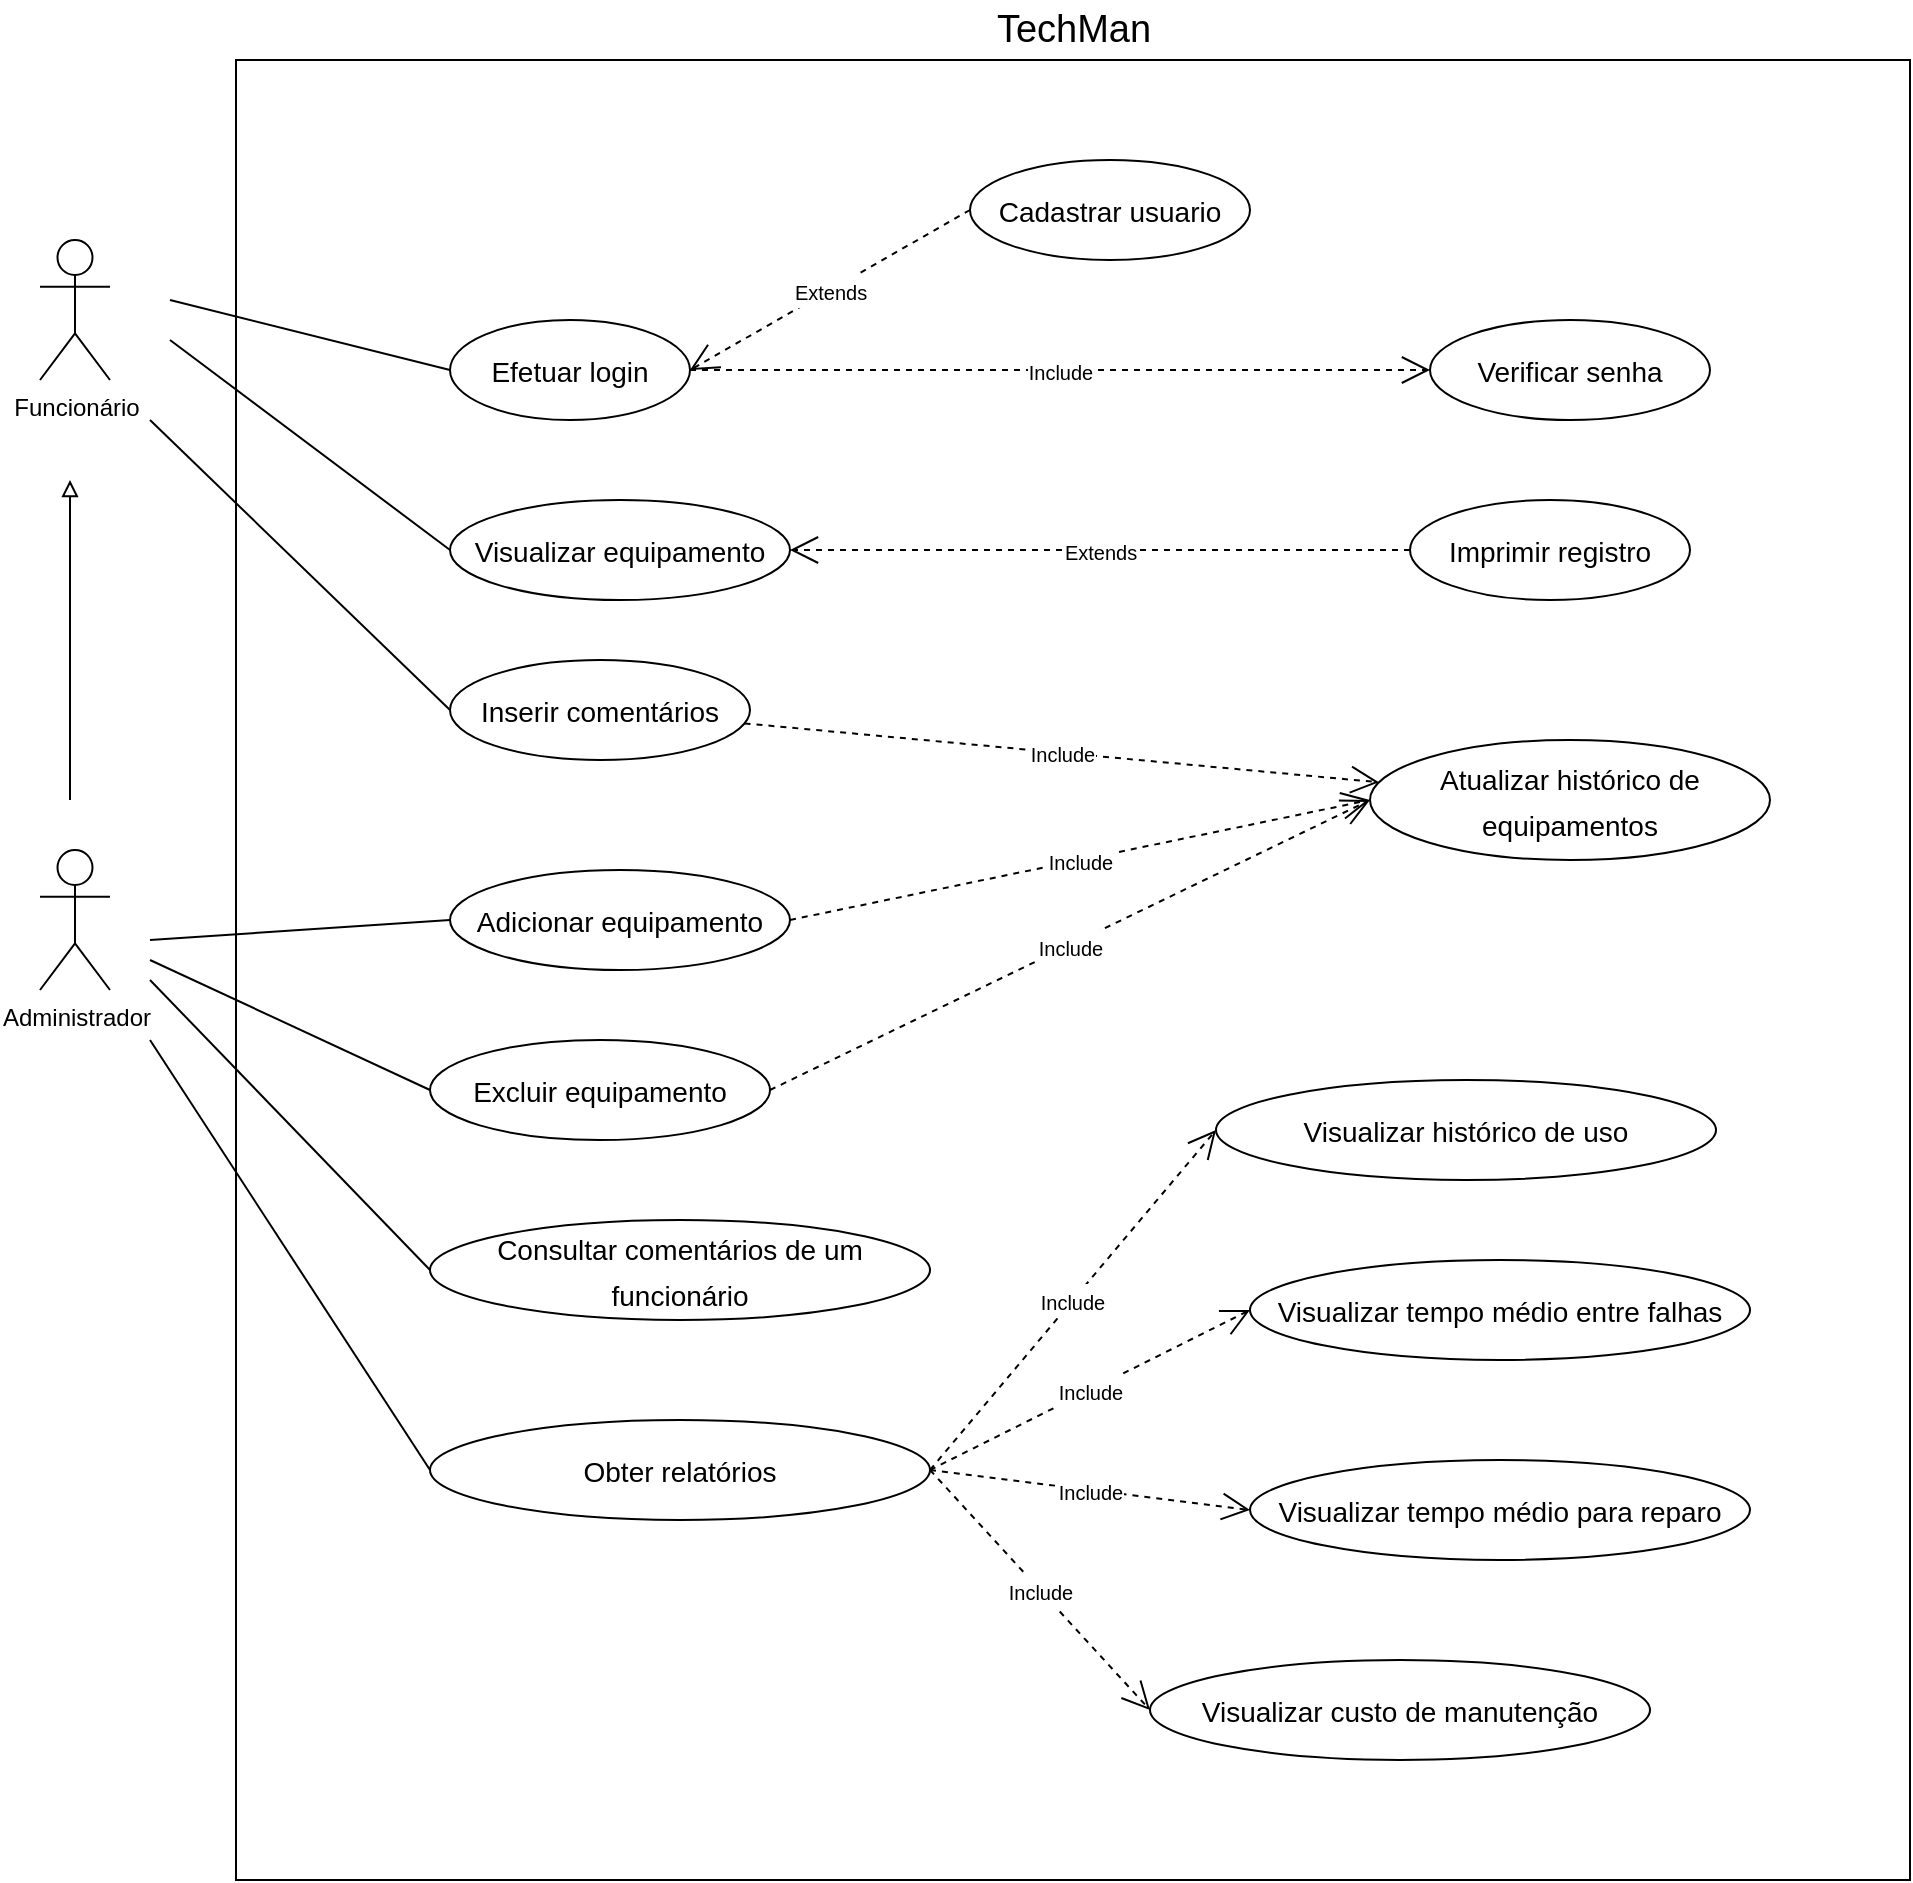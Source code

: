 <mxfile version="16.5.2" type="device" pages="2"><diagram id="4-6WVt4fWnLVPjEiX6wl" name="diagrama - casos de uso"><mxGraphModel dx="2605" dy="953" grid="1" gridSize="10" guides="1" tooltips="1" connect="1" arrows="1" fold="1" page="1" pageScale="1" pageWidth="827" pageHeight="1169" math="0" shadow="0"><root><mxCell id="0"/><mxCell id="1" parent="0"/><mxCell id="7yvtgF3fHlT8l9yutqpT-3" value="" style="rounded=0;whiteSpace=wrap;html=1;" parent="1" vertex="1"><mxGeometry x="63" y="120" width="837" height="910" as="geometry"/></mxCell><mxCell id="7yvtgF3fHlT8l9yutqpT-7" value="Funcionário" style="shape=umlActor;verticalLabelPosition=bottom;verticalAlign=top;html=1;outlineConnect=0;" parent="1" vertex="1"><mxGeometry x="-35" y="210" width="35" height="70" as="geometry"/></mxCell><mxCell id="7yvtgF3fHlT8l9yutqpT-9" value="&lt;font style=&quot;font-size: 19px&quot;&gt;TechMan&lt;/font&gt;" style="text;html=1;strokeColor=none;fillColor=none;align=center;verticalAlign=middle;whiteSpace=wrap;rounded=0;" parent="1" vertex="1"><mxGeometry x="451.5" y="90" width="60" height="30" as="geometry"/></mxCell><mxCell id="7yvtgF3fHlT8l9yutqpT-16" value="&lt;font style=&quot;font-size: 14px&quot;&gt;Efetuar login&lt;/font&gt;" style="ellipse;whiteSpace=wrap;html=1;fontSize=19;" parent="1" vertex="1"><mxGeometry x="170" y="250" width="120" height="50" as="geometry"/></mxCell><mxCell id="7yvtgF3fHlT8l9yutqpT-17" value="&lt;font style=&quot;font-size: 14px&quot;&gt;Cadastrar usuario&lt;/font&gt;" style="ellipse;whiteSpace=wrap;html=1;fontSize=19;" parent="1" vertex="1"><mxGeometry x="430" y="170" width="140" height="50" as="geometry"/></mxCell><mxCell id="7yvtgF3fHlT8l9yutqpT-21" value="&lt;font style=&quot;font-size: 10px&quot;&gt;Extends&lt;/font&gt;" style="endArrow=open;endSize=12;dashed=1;html=1;rounded=0;fontSize=14;exitX=0;exitY=0.5;exitDx=0;exitDy=0;entryX=1;entryY=0.5;entryDx=0;entryDy=0;" parent="1" source="7yvtgF3fHlT8l9yutqpT-17" target="7yvtgF3fHlT8l9yutqpT-16" edge="1"><mxGeometry width="160" relative="1" as="geometry"><mxPoint x="403" y="310" as="sourcePoint"/><mxPoint x="563" y="310" as="targetPoint"/><Array as="points"/></mxGeometry></mxCell><mxCell id="7yvtgF3fHlT8l9yutqpT-23" value="" style="endArrow=none;html=1;rounded=0;fontSize=10;entryX=0;entryY=0.5;entryDx=0;entryDy=0;" parent="1" target="7yvtgF3fHlT8l9yutqpT-16" edge="1"><mxGeometry width="50" height="50" relative="1" as="geometry"><mxPoint x="30" y="240" as="sourcePoint"/><mxPoint x="500" y="350" as="targetPoint"/></mxGeometry></mxCell><mxCell id="7yvtgF3fHlT8l9yutqpT-24" value="&lt;font style=&quot;font-size: 14px&quot;&gt;Visualizar equipamento&lt;/font&gt;" style="ellipse;whiteSpace=wrap;html=1;fontSize=19;" parent="1" vertex="1"><mxGeometry x="170" y="340" width="170" height="50" as="geometry"/></mxCell><mxCell id="7yvtgF3fHlT8l9yutqpT-28" value="&lt;font style=&quot;font-size: 14px&quot;&gt;Verificar senha&lt;/font&gt;" style="ellipse;whiteSpace=wrap;html=1;fontSize=19;" parent="1" vertex="1"><mxGeometry x="660" y="250" width="140" height="50" as="geometry"/></mxCell><mxCell id="7yvtgF3fHlT8l9yutqpT-29" value="&lt;font style=&quot;font-size: 10px&quot;&gt;Include&lt;/font&gt;" style="endArrow=open;endSize=12;dashed=1;html=1;rounded=0;fontSize=14;entryX=0;entryY=0.5;entryDx=0;entryDy=0;" parent="1" source="7yvtgF3fHlT8l9yutqpT-16" target="7yvtgF3fHlT8l9yutqpT-28" edge="1"><mxGeometry width="160" relative="1" as="geometry"><mxPoint x="510" y="270" as="sourcePoint"/><mxPoint x="370" y="350" as="targetPoint"/><Array as="points"/></mxGeometry></mxCell><mxCell id="7yvtgF3fHlT8l9yutqpT-31" value="" style="endArrow=none;html=1;rounded=0;fontSize=10;entryX=0;entryY=0.5;entryDx=0;entryDy=0;" parent="1" target="7yvtgF3fHlT8l9yutqpT-24" edge="1"><mxGeometry width="50" height="50" relative="1" as="geometry"><mxPoint x="30" y="260" as="sourcePoint"/><mxPoint x="180" y="315" as="targetPoint"/></mxGeometry></mxCell><mxCell id="7yvtgF3fHlT8l9yutqpT-32" value="Administrador" style="shape=umlActor;verticalLabelPosition=bottom;verticalAlign=top;html=1;outlineConnect=0;" parent="1" vertex="1"><mxGeometry x="-35" y="515" width="35" height="70" as="geometry"/></mxCell><mxCell id="7yvtgF3fHlT8l9yutqpT-33" value="&lt;font style=&quot;font-size: 14px&quot;&gt;Atualizar histórico de equipamentos&lt;/font&gt;" style="ellipse;whiteSpace=wrap;html=1;fontSize=19;" parent="1" vertex="1"><mxGeometry x="630" y="460" width="200" height="60" as="geometry"/></mxCell><mxCell id="7yvtgF3fHlT8l9yutqpT-36" value="&lt;font style=&quot;font-size: 14px&quot;&gt;Inserir comentários&lt;/font&gt;" style="ellipse;whiteSpace=wrap;html=1;fontSize=19;" parent="1" vertex="1"><mxGeometry x="170" y="420" width="150" height="50" as="geometry"/></mxCell><mxCell id="Ctz276tQe3YTM1zPHOyz-2" value="&lt;font style=&quot;font-size: 14px&quot;&gt;Adicionar equipamento&lt;/font&gt;" style="ellipse;whiteSpace=wrap;html=1;fontSize=19;" parent="1" vertex="1"><mxGeometry x="170" y="525" width="170" height="50" as="geometry"/></mxCell><mxCell id="Ctz276tQe3YTM1zPHOyz-3" value="&lt;font style=&quot;font-size: 10px&quot;&gt;Include&lt;/font&gt;" style="endArrow=open;endSize=12;dashed=1;html=1;rounded=0;fontSize=14;entryX=0;entryY=0.5;entryDx=0;entryDy=0;exitX=1;exitY=0.5;exitDx=0;exitDy=0;" parent="1" source="Ctz276tQe3YTM1zPHOyz-2" target="7yvtgF3fHlT8l9yutqpT-33" edge="1"><mxGeometry width="160" relative="1" as="geometry"><mxPoint x="400" y="580" as="sourcePoint"/><mxPoint x="770" y="580" as="targetPoint"/><Array as="points"/></mxGeometry></mxCell><mxCell id="Ctz276tQe3YTM1zPHOyz-5" value="&lt;font style=&quot;font-size: 14px&quot;&gt;Excluir equipamento&lt;/font&gt;" style="ellipse;whiteSpace=wrap;html=1;fontSize=19;" parent="1" vertex="1"><mxGeometry x="160" y="610" width="170" height="50" as="geometry"/></mxCell><mxCell id="Ctz276tQe3YTM1zPHOyz-6" value="" style="endArrow=none;html=1;rounded=0;fontSize=10;entryX=0;entryY=0.5;entryDx=0;entryDy=0;" parent="1" target="7yvtgF3fHlT8l9yutqpT-36" edge="1"><mxGeometry width="50" height="50" relative="1" as="geometry"><mxPoint x="20" y="300" as="sourcePoint"/><mxPoint x="160" y="405" as="targetPoint"/></mxGeometry></mxCell><mxCell id="Ctz276tQe3YTM1zPHOyz-7" value="&lt;font style=&quot;font-size: 10px&quot;&gt;Extends&lt;/font&gt;" style="endArrow=open;endSize=12;dashed=1;html=1;rounded=0;fontSize=14;exitX=0;exitY=0.5;exitDx=0;exitDy=0;" parent="1" source="Ctz276tQe3YTM1zPHOyz-8" target="7yvtgF3fHlT8l9yutqpT-24" edge="1"><mxGeometry width="160" relative="1" as="geometry"><mxPoint x="550" y="340" as="sourcePoint"/><mxPoint x="410" y="420" as="targetPoint"/><Array as="points"/></mxGeometry></mxCell><mxCell id="Ctz276tQe3YTM1zPHOyz-8" value="&lt;font style=&quot;font-size: 14px&quot;&gt;Imprimir registro&lt;/font&gt;" style="ellipse;whiteSpace=wrap;html=1;fontSize=19;" parent="1" vertex="1"><mxGeometry x="650" y="340" width="140" height="50" as="geometry"/></mxCell><mxCell id="Ctz276tQe3YTM1zPHOyz-10" value="&lt;font style=&quot;font-size: 10px&quot;&gt;Include&lt;/font&gt;" style="endArrow=open;endSize=12;dashed=1;html=1;rounded=0;fontSize=14;" parent="1" source="7yvtgF3fHlT8l9yutqpT-36" target="7yvtgF3fHlT8l9yutqpT-33" edge="1"><mxGeometry width="160" relative="1" as="geometry"><mxPoint x="360" y="470" as="sourcePoint"/><mxPoint x="650" y="410" as="targetPoint"/><Array as="points"/></mxGeometry></mxCell><mxCell id="Ctz276tQe3YTM1zPHOyz-12" value="" style="endArrow=none;html=1;rounded=0;fontSize=10;entryX=0;entryY=0.5;entryDx=0;entryDy=0;" parent="1" target="Ctz276tQe3YTM1zPHOyz-2" edge="1"><mxGeometry width="50" height="50" relative="1" as="geometry"><mxPoint x="20" y="560" as="sourcePoint"/><mxPoint x="180" y="630" as="targetPoint"/></mxGeometry></mxCell><mxCell id="Ctz276tQe3YTM1zPHOyz-13" value="&lt;font style=&quot;font-size: 10px&quot;&gt;Include&lt;/font&gt;" style="endArrow=open;endSize=12;dashed=1;html=1;rounded=0;fontSize=14;entryX=0;entryY=0.5;entryDx=0;entryDy=0;exitX=1;exitY=0.5;exitDx=0;exitDy=0;" parent="1" source="Ctz276tQe3YTM1zPHOyz-5" target="7yvtgF3fHlT8l9yutqpT-33" edge="1"><mxGeometry width="160" relative="1" as="geometry"><mxPoint x="360" y="610" as="sourcePoint"/><mxPoint x="650" y="550" as="targetPoint"/><Array as="points"/></mxGeometry></mxCell><mxCell id="Ctz276tQe3YTM1zPHOyz-14" value="" style="endArrow=none;html=1;rounded=0;fontSize=10;entryX=0;entryY=0.5;entryDx=0;entryDy=0;" parent="1" target="Ctz276tQe3YTM1zPHOyz-5" edge="1"><mxGeometry width="50" height="50" relative="1" as="geometry"><mxPoint x="20" y="570" as="sourcePoint"/><mxPoint x="170" y="585" as="targetPoint"/></mxGeometry></mxCell><mxCell id="Ctz276tQe3YTM1zPHOyz-15" value="&lt;font style=&quot;font-size: 14px&quot;&gt;Consultar comentários de um funcionário&lt;/font&gt;" style="ellipse;whiteSpace=wrap;html=1;fontSize=19;" parent="1" vertex="1"><mxGeometry x="160" y="700" width="250" height="50" as="geometry"/></mxCell><mxCell id="Ctz276tQe3YTM1zPHOyz-16" value="" style="endArrow=none;html=1;rounded=0;fontSize=10;entryX=0;entryY=0.5;entryDx=0;entryDy=0;" parent="1" target="Ctz276tQe3YTM1zPHOyz-15" edge="1"><mxGeometry width="50" height="50" relative="1" as="geometry"><mxPoint x="20" y="580" as="sourcePoint"/><mxPoint x="160" y="675" as="targetPoint"/></mxGeometry></mxCell><mxCell id="nYldNdI4mEXt03wCb7wl-1" value="&lt;font style=&quot;font-size: 14px&quot;&gt;Obter relatórios&lt;/font&gt;" style="ellipse;whiteSpace=wrap;html=1;fontSize=19;" parent="1" vertex="1"><mxGeometry x="160" y="800" width="250" height="50" as="geometry"/></mxCell><mxCell id="nYldNdI4mEXt03wCb7wl-2" value="&lt;font style=&quot;font-size: 14px&quot;&gt;Visualizar histórico de uso&lt;/font&gt;" style="ellipse;whiteSpace=wrap;html=1;fontSize=19;" parent="1" vertex="1"><mxGeometry x="553" y="630" width="250" height="50" as="geometry"/></mxCell><mxCell id="nYldNdI4mEXt03wCb7wl-3" value="&lt;font style=&quot;font-size: 14px&quot;&gt;Visualizar tempo médio entre falhas&lt;/font&gt;" style="ellipse;whiteSpace=wrap;html=1;fontSize=19;" parent="1" vertex="1"><mxGeometry x="570" y="720" width="250" height="50" as="geometry"/></mxCell><mxCell id="nYldNdI4mEXt03wCb7wl-5" value="&lt;font style=&quot;font-size: 14px&quot;&gt;Visualizar tempo médio para reparo&lt;/font&gt;" style="ellipse;whiteSpace=wrap;html=1;fontSize=19;" parent="1" vertex="1"><mxGeometry x="570" y="820" width="250" height="50" as="geometry"/></mxCell><mxCell id="nYldNdI4mEXt03wCb7wl-6" value="&lt;font style=&quot;font-size: 14px&quot;&gt;Visualizar custo de manutenção&lt;/font&gt;" style="ellipse;whiteSpace=wrap;html=1;fontSize=19;" parent="1" vertex="1"><mxGeometry x="520" y="920" width="250" height="50" as="geometry"/></mxCell><mxCell id="nYldNdI4mEXt03wCb7wl-7" value="&lt;font style=&quot;font-size: 10px&quot;&gt;Include&lt;/font&gt;" style="endArrow=open;endSize=12;dashed=1;html=1;rounded=0;fontSize=14;entryX=0;entryY=0.5;entryDx=0;entryDy=0;exitX=1;exitY=0.5;exitDx=0;exitDy=0;" parent="1" source="nYldNdI4mEXt03wCb7wl-1" target="nYldNdI4mEXt03wCb7wl-2" edge="1"><mxGeometry width="160" relative="1" as="geometry"><mxPoint x="430" y="775" as="sourcePoint"/><mxPoint x="730" y="630" as="targetPoint"/><Array as="points"/></mxGeometry></mxCell><mxCell id="nYldNdI4mEXt03wCb7wl-8" value="&lt;font style=&quot;font-size: 10px&quot;&gt;Include&lt;/font&gt;" style="endArrow=open;endSize=12;dashed=1;html=1;rounded=0;fontSize=14;entryX=0;entryY=0.5;entryDx=0;entryDy=0;exitX=1;exitY=0.5;exitDx=0;exitDy=0;" parent="1" source="nYldNdI4mEXt03wCb7wl-1" target="nYldNdI4mEXt03wCb7wl-3" edge="1"><mxGeometry width="160" relative="1" as="geometry"><mxPoint x="420" y="835" as="sourcePoint"/><mxPoint x="563.0" y="665" as="targetPoint"/><Array as="points"/></mxGeometry></mxCell><mxCell id="nYldNdI4mEXt03wCb7wl-9" value="&lt;font style=&quot;font-size: 10px&quot;&gt;Include&lt;/font&gt;" style="endArrow=open;endSize=12;dashed=1;html=1;rounded=0;fontSize=14;entryX=0;entryY=0.5;entryDx=0;entryDy=0;exitX=1;exitY=0.5;exitDx=0;exitDy=0;" parent="1" source="nYldNdI4mEXt03wCb7wl-1" target="nYldNdI4mEXt03wCb7wl-5" edge="1"><mxGeometry width="160" relative="1" as="geometry"><mxPoint x="420" y="835" as="sourcePoint"/><mxPoint x="563.0" y="665" as="targetPoint"/><Array as="points"/></mxGeometry></mxCell><mxCell id="nYldNdI4mEXt03wCb7wl-10" value="&lt;font style=&quot;font-size: 10px&quot;&gt;Include&lt;/font&gt;" style="endArrow=open;endSize=12;dashed=1;html=1;rounded=0;fontSize=14;entryX=0;entryY=0.5;entryDx=0;entryDy=0;exitX=1;exitY=0.5;exitDx=0;exitDy=0;" parent="1" source="nYldNdI4mEXt03wCb7wl-1" target="nYldNdI4mEXt03wCb7wl-6" edge="1"><mxGeometry width="160" relative="1" as="geometry"><mxPoint x="420" y="835" as="sourcePoint"/><mxPoint x="580" y="855" as="targetPoint"/><Array as="points"/></mxGeometry></mxCell><mxCell id="nYldNdI4mEXt03wCb7wl-11" value="" style="endArrow=none;html=1;rounded=0;fontSize=10;entryX=0;entryY=0.5;entryDx=0;entryDy=0;" parent="1" target="nYldNdI4mEXt03wCb7wl-1" edge="1"><mxGeometry width="50" height="50" relative="1" as="geometry"><mxPoint x="20" y="610" as="sourcePoint"/><mxPoint x="160" y="775" as="targetPoint"/></mxGeometry></mxCell><mxCell id="nYldNdI4mEXt03wCb7wl-15" value="" style="endArrow=block;html=1;rounded=0;endFill=0;" parent="1" edge="1"><mxGeometry relative="1" as="geometry"><mxPoint x="-20" y="490" as="sourcePoint"/><mxPoint x="-20" y="330" as="targetPoint"/></mxGeometry></mxCell></root></mxGraphModel></diagram><diagram id="--j5y-7kXM_Jcy06yNKE" name="diagrama de classe"><mxGraphModel dx="1185" dy="635" grid="1" gridSize="10" guides="1" tooltips="1" connect="1" arrows="1" fold="1" page="1" pageScale="1" pageWidth="827" pageHeight="1169" math="0" shadow="0"><root><mxCell id="WFrWtO5vQvzvGzcREaeU-0"/><mxCell id="WFrWtO5vQvzvGzcREaeU-1" parent="WFrWtO5vQvzvGzcREaeU-0"/><mxCell id="sRTd2DsCXzMUeTJF_mo9-0" value="usuario" style="swimlane;fontStyle=1;align=center;verticalAlign=top;childLayout=stackLayout;horizontal=1;startSize=26;horizontalStack=0;resizeParent=1;resizeParentMax=0;resizeLast=0;collapsible=1;marginBottom=0;" parent="WFrWtO5vQvzvGzcREaeU-1" vertex="1"><mxGeometry x="360" y="120" width="160" height="190" as="geometry"/></mxCell><mxCell id="sRTd2DsCXzMUeTJF_mo9-1" value="+nome: string" style="text;strokeColor=none;fillColor=none;align=left;verticalAlign=top;spacingLeft=4;spacingRight=4;overflow=hidden;rotatable=0;points=[[0,0.5],[1,0.5]];portConstraint=eastwest;" parent="sRTd2DsCXzMUeTJF_mo9-0" vertex="1"><mxGeometry y="26" width="160" height="26" as="geometry"/></mxCell><mxCell id="fKp1d-AZzaZtb9z9pfMO-1" value="+numFuncionario: string" style="text;strokeColor=none;fillColor=none;align=left;verticalAlign=top;spacingLeft=4;spacingRight=4;overflow=hidden;rotatable=0;points=[[0,0.5],[1,0.5]];portConstraint=eastwest;" vertex="1" parent="sRTd2DsCXzMUeTJF_mo9-0"><mxGeometry y="52" width="160" height="26" as="geometry"/></mxCell><mxCell id="fKp1d-AZzaZtb9z9pfMO-3" value="+senha: string" style="text;strokeColor=none;fillColor=none;align=left;verticalAlign=top;spacingLeft=4;spacingRight=4;overflow=hidden;rotatable=0;points=[[0,0.5],[1,0.5]];portConstraint=eastwest;" vertex="1" parent="sRTd2DsCXzMUeTJF_mo9-0"><mxGeometry y="78" width="160" height="26" as="geometry"/></mxCell><mxCell id="fKp1d-AZzaZtb9z9pfMO-8" value="+email: string" style="text;strokeColor=none;fillColor=none;align=left;verticalAlign=top;spacingLeft=4;spacingRight=4;overflow=hidden;rotatable=0;points=[[0,0.5],[1,0.5]];portConstraint=eastwest;" vertex="1" parent="sRTd2DsCXzMUeTJF_mo9-0"><mxGeometry y="104" width="160" height="26" as="geometry"/></mxCell><mxCell id="fKp1d-AZzaZtb9z9pfMO-7" value="+dataCadastro: datetime" style="text;strokeColor=none;fillColor=none;align=left;verticalAlign=top;spacingLeft=4;spacingRight=4;overflow=hidden;rotatable=0;points=[[0,0.5],[1,0.5]];portConstraint=eastwest;" vertex="1" parent="sRTd2DsCXzMUeTJF_mo9-0"><mxGeometry y="130" width="160" height="26" as="geometry"/></mxCell><mxCell id="sRTd2DsCXzMUeTJF_mo9-2" value="" style="line;strokeWidth=1;fillColor=none;align=left;verticalAlign=middle;spacingTop=-1;spacingLeft=3;spacingRight=3;rotatable=0;labelPosition=right;points=[];portConstraint=eastwest;" parent="sRTd2DsCXzMUeTJF_mo9-0" vertex="1"><mxGeometry y="156" width="160" height="8" as="geometry"/></mxCell><mxCell id="sRTd2DsCXzMUeTJF_mo9-3" value="+ efetuarLogin()" style="text;strokeColor=none;fillColor=none;align=left;verticalAlign=top;spacingLeft=4;spacingRight=4;overflow=hidden;rotatable=0;points=[[0,0.5],[1,0.5]];portConstraint=eastwest;" parent="sRTd2DsCXzMUeTJF_mo9-0" vertex="1"><mxGeometry y="164" width="160" height="26" as="geometry"/></mxCell><mxCell id="sRTd2DsCXzMUeTJF_mo9-4" value="administrador" style="swimlane;fontStyle=1;align=center;verticalAlign=top;childLayout=stackLayout;horizontal=1;startSize=26;horizontalStack=0;resizeParent=1;resizeParentMax=0;resizeLast=0;collapsible=1;marginBottom=0;" parent="WFrWtO5vQvzvGzcREaeU-1" vertex="1"><mxGeometry x="140" y="271" width="160" height="112" as="geometry"/></mxCell><mxCell id="sRTd2DsCXzMUeTJF_mo9-6" value="" style="line;strokeWidth=1;fillColor=none;align=left;verticalAlign=middle;spacingTop=-1;spacingLeft=3;spacingRight=3;rotatable=0;labelPosition=right;points=[];portConstraint=eastwest;" parent="sRTd2DsCXzMUeTJF_mo9-4" vertex="1"><mxGeometry y="26" width="160" height="8" as="geometry"/></mxCell><mxCell id="sRTd2DsCXzMUeTJF_mo9-7" value="+cadastrarUsuario()" style="text;strokeColor=none;fillColor=none;align=left;verticalAlign=top;spacingLeft=4;spacingRight=4;overflow=hidden;rotatable=0;points=[[0,0.5],[1,0.5]];portConstraint=eastwest;" parent="sRTd2DsCXzMUeTJF_mo9-4" vertex="1"><mxGeometry y="34" width="160" height="26" as="geometry"/></mxCell><mxCell id="fKp1d-AZzaZtb9z9pfMO-13" value="+deletarUsuario()" style="text;strokeColor=none;fillColor=none;align=left;verticalAlign=top;spacingLeft=4;spacingRight=4;overflow=hidden;rotatable=0;points=[[0,0.5],[1,0.5]];portConstraint=eastwest;" vertex="1" parent="sRTd2DsCXzMUeTJF_mo9-4"><mxGeometry y="60" width="160" height="26" as="geometry"/></mxCell><mxCell id="fKp1d-AZzaZtb9z9pfMO-15" value="+atualizarUsuario()" style="text;strokeColor=none;fillColor=none;align=left;verticalAlign=top;spacingLeft=4;spacingRight=4;overflow=hidden;rotatable=0;points=[[0,0.5],[1,0.5]];portConstraint=eastwest;" vertex="1" parent="sRTd2DsCXzMUeTJF_mo9-4"><mxGeometry y="86" width="160" height="26" as="geometry"/></mxCell><mxCell id="sRTd2DsCXzMUeTJF_mo9-8" value="funcionario" style="swimlane;fontStyle=1;align=center;verticalAlign=top;childLayout=stackLayout;horizontal=1;startSize=26;horizontalStack=0;resizeParent=1;resizeParentMax=0;resizeLast=0;collapsible=1;marginBottom=0;" parent="WFrWtO5vQvzvGzcREaeU-1" vertex="1"><mxGeometry x="600" y="260" width="160" height="164" as="geometry"/></mxCell><mxCell id="sRTd2DsCXzMUeTJF_mo9-9" value="+ setor: string" style="text;strokeColor=none;fillColor=none;align=left;verticalAlign=top;spacingLeft=4;spacingRight=4;overflow=hidden;rotatable=0;points=[[0,0.5],[1,0.5]];portConstraint=eastwest;" parent="sRTd2DsCXzMUeTJF_mo9-8" vertex="1"><mxGeometry y="26" width="160" height="26" as="geometry"/></mxCell><mxCell id="fKp1d-AZzaZtb9z9pfMO-18" value="+ valorSalario: double" style="text;strokeColor=none;fillColor=none;align=left;verticalAlign=top;spacingLeft=4;spacingRight=4;overflow=hidden;rotatable=0;points=[[0,0.5],[1,0.5]];portConstraint=eastwest;" vertex="1" parent="sRTd2DsCXzMUeTJF_mo9-8"><mxGeometry y="52" width="160" height="26" as="geometry"/></mxCell><mxCell id="fKp1d-AZzaZtb9z9pfMO-20" value="+ endereco: string" style="text;strokeColor=none;fillColor=none;align=left;verticalAlign=top;spacingLeft=4;spacingRight=4;overflow=hidden;rotatable=0;points=[[0,0.5],[1,0.5]];portConstraint=eastwest;" vertex="1" parent="sRTd2DsCXzMUeTJF_mo9-8"><mxGeometry y="78" width="160" height="26" as="geometry"/></mxCell><mxCell id="fKp1d-AZzaZtb9z9pfMO-21" value="+ telefone: string" style="text;strokeColor=none;fillColor=none;align=left;verticalAlign=top;spacingLeft=4;spacingRight=4;overflow=hidden;rotatable=0;points=[[0,0.5],[1,0.5]];portConstraint=eastwest;" vertex="1" parent="sRTd2DsCXzMUeTJF_mo9-8"><mxGeometry y="104" width="160" height="26" as="geometry"/></mxCell><mxCell id="fKp1d-AZzaZtb9z9pfMO-22" value="+ cargo: string" style="text;strokeColor=none;fillColor=none;align=left;verticalAlign=top;spacingLeft=4;spacingRight=4;overflow=hidden;rotatable=0;points=[[0,0.5],[1,0.5]];portConstraint=eastwest;" vertex="1" parent="sRTd2DsCXzMUeTJF_mo9-8"><mxGeometry y="130" width="160" height="26" as="geometry"/></mxCell><mxCell id="sRTd2DsCXzMUeTJF_mo9-10" value="" style="line;strokeWidth=1;fillColor=none;align=left;verticalAlign=middle;spacingTop=-1;spacingLeft=3;spacingRight=3;rotatable=0;labelPosition=right;points=[];portConstraint=eastwest;" parent="sRTd2DsCXzMUeTJF_mo9-8" vertex="1"><mxGeometry y="156" width="160" height="8" as="geometry"/></mxCell><mxCell id="sRTd2DsCXzMUeTJF_mo9-12" value="equipamento" style="swimlane;fontStyle=1;align=center;verticalAlign=top;childLayout=stackLayout;horizontal=1;startSize=26;horizontalStack=0;resizeParent=1;resizeParentMax=0;resizeLast=0;collapsible=1;marginBottom=0;" parent="WFrWtO5vQvzvGzcREaeU-1" vertex="1"><mxGeometry x="190" y="497" width="160" height="86" as="geometry"/></mxCell><mxCell id="sRTd2DsCXzMUeTJF_mo9-13" value="+ field: type" style="text;strokeColor=none;fillColor=none;align=left;verticalAlign=top;spacingLeft=4;spacingRight=4;overflow=hidden;rotatable=0;points=[[0,0.5],[1,0.5]];portConstraint=eastwest;" parent="sRTd2DsCXzMUeTJF_mo9-12" vertex="1"><mxGeometry y="26" width="160" height="26" as="geometry"/></mxCell><mxCell id="sRTd2DsCXzMUeTJF_mo9-14" value="" style="line;strokeWidth=1;fillColor=none;align=left;verticalAlign=middle;spacingTop=-1;spacingLeft=3;spacingRight=3;rotatable=0;labelPosition=right;points=[];portConstraint=eastwest;" parent="sRTd2DsCXzMUeTJF_mo9-12" vertex="1"><mxGeometry y="52" width="160" height="8" as="geometry"/></mxCell><mxCell id="sRTd2DsCXzMUeTJF_mo9-15" value="+ method(type): type" style="text;strokeColor=none;fillColor=none;align=left;verticalAlign=top;spacingLeft=4;spacingRight=4;overflow=hidden;rotatable=0;points=[[0,0.5],[1,0.5]];portConstraint=eastwest;" parent="sRTd2DsCXzMUeTJF_mo9-12" vertex="1"><mxGeometry y="60" width="160" height="26" as="geometry"/></mxCell><mxCell id="UE2nHT3drUWTHnB9HVe7-0" value="comentario" style="swimlane;fontStyle=1;align=center;verticalAlign=top;childLayout=stackLayout;horizontal=1;startSize=26;horizontalStack=0;resizeParent=1;resizeParentMax=0;resizeLast=0;collapsible=1;marginBottom=0;" parent="WFrWtO5vQvzvGzcREaeU-1" vertex="1"><mxGeometry x="500" y="484" width="160" height="112" as="geometry"/></mxCell><mxCell id="UE2nHT3drUWTHnB9HVe7-1" value="+ textoComentario: string" style="text;strokeColor=none;fillColor=none;align=left;verticalAlign=top;spacingLeft=4;spacingRight=4;overflow=hidden;rotatable=0;points=[[0,0.5],[1,0.5]];portConstraint=eastwest;" parent="UE2nHT3drUWTHnB9HVe7-0" vertex="1"><mxGeometry y="26" width="160" height="26" as="geometry"/></mxCell><mxCell id="fKp1d-AZzaZtb9z9pfMO-24" value="+ dataComentario: string" style="text;strokeColor=none;fillColor=none;align=left;verticalAlign=top;spacingLeft=4;spacingRight=4;overflow=hidden;rotatable=0;points=[[0,0.5],[1,0.5]];portConstraint=eastwest;" vertex="1" parent="UE2nHT3drUWTHnB9HVe7-0"><mxGeometry y="52" width="160" height="26" as="geometry"/></mxCell><mxCell id="UE2nHT3drUWTHnB9HVe7-2" value="" style="line;strokeWidth=1;fillColor=none;align=left;verticalAlign=middle;spacingTop=-1;spacingLeft=3;spacingRight=3;rotatable=0;labelPosition=right;points=[];portConstraint=eastwest;" parent="UE2nHT3drUWTHnB9HVe7-0" vertex="1"><mxGeometry y="78" width="160" height="8" as="geometry"/></mxCell><mxCell id="UE2nHT3drUWTHnB9HVe7-3" value="+ method(type): type" style="text;strokeColor=none;fillColor=none;align=left;verticalAlign=top;spacingLeft=4;spacingRight=4;overflow=hidden;rotatable=0;points=[[0,0.5],[1,0.5]];portConstraint=eastwest;" parent="UE2nHT3drUWTHnB9HVe7-0" vertex="1"><mxGeometry y="86" width="160" height="26" as="geometry"/></mxCell><mxCell id="fKp1d-AZzaZtb9z9pfMO-11" value="" style="endArrow=none;html=1;rounded=0;startSize=16;sourcePerimeterSpacing=6;exitX=0;exitY=0.5;exitDx=0;exitDy=0;entryX=0.5;entryY=0;entryDx=0;entryDy=0;edgeStyle=orthogonalEdgeStyle;startArrow=block;startFill=0;" edge="1" parent="WFrWtO5vQvzvGzcREaeU-1" source="fKp1d-AZzaZtb9z9pfMO-3" target="sRTd2DsCXzMUeTJF_mo9-4"><mxGeometry width="50" height="50" relative="1" as="geometry"><mxPoint x="200" y="220" as="sourcePoint"/><mxPoint x="250" y="170" as="targetPoint"/></mxGeometry></mxCell><mxCell id="fKp1d-AZzaZtb9z9pfMO-12" value="" style="endArrow=none;html=1;rounded=0;startSize=16;sourcePerimeterSpacing=6;exitX=1;exitY=0.5;exitDx=0;exitDy=0;entryX=0.5;entryY=0;entryDx=0;entryDy=0;edgeStyle=orthogonalEdgeStyle;startArrow=block;startFill=0;" edge="1" parent="WFrWtO5vQvzvGzcREaeU-1" source="fKp1d-AZzaZtb9z9pfMO-3" target="sRTd2DsCXzMUeTJF_mo9-8"><mxGeometry width="50" height="50" relative="1" as="geometry"><mxPoint x="710" y="130" as="sourcePoint"/><mxPoint x="570" y="239" as="targetPoint"/></mxGeometry></mxCell></root></mxGraphModel></diagram></mxfile>
